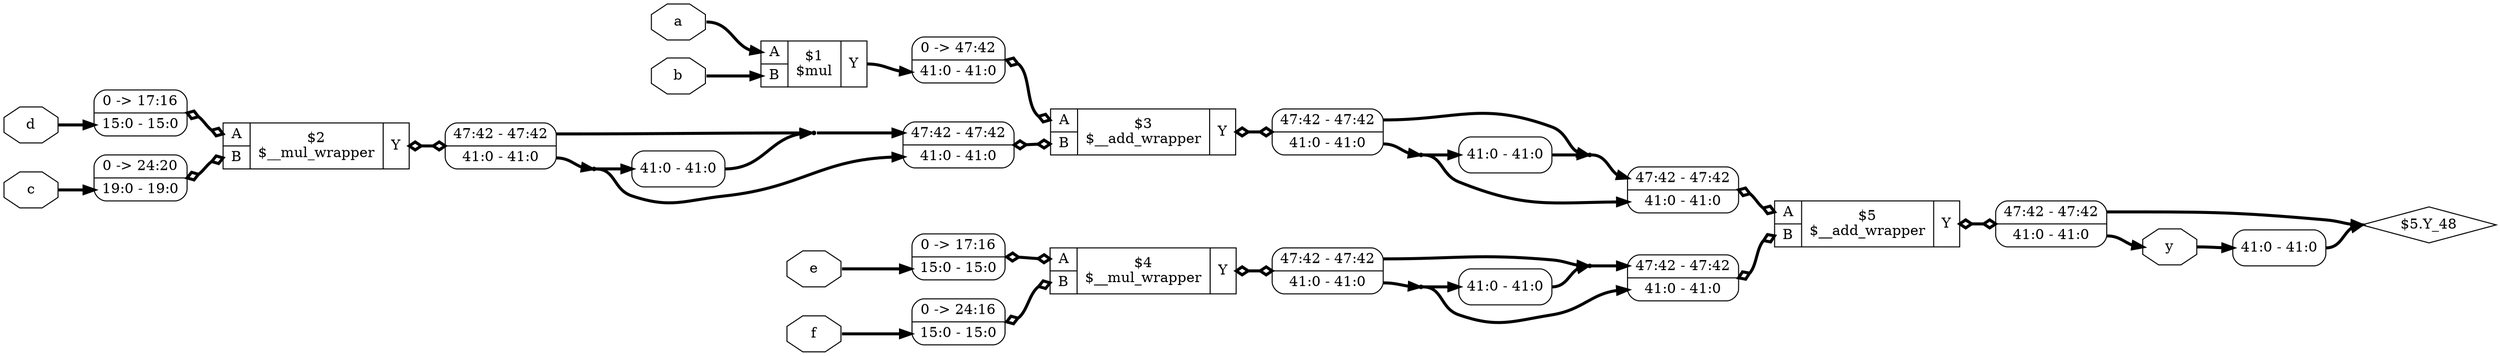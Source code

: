 digraph "test1" {
rankdir="LR";
remincross=true;
n9 [ shape=octagon, label="a", color="black", fontcolor="black"];
n10 [ shape=octagon, label="b", color="black", fontcolor="black"];
n11 [ shape=octagon, label="c", color="black", fontcolor="black"];
n12 [ shape=octagon, label="d", color="black", fontcolor="black"];
n13 [ shape=octagon, label="e", color="black", fontcolor="black"];
n14 [ shape=octagon, label="f", color="black", fontcolor="black"];
n15 [ shape=octagon, label="y", color="black", fontcolor="black"];
c19 [ shape=record, label="{{<p16> A|<p17> B}|$3\n$__add_wrapper|{<p18> Y}}",  ];
x0 [ shape=record, style=rounded, label="0 -&gt; 47:42 |<s0> 41:0 - 41:0 ", color="black", fontcolor="black" ];
x0:e -> c19:p16:w [arrowhead=odiamond, arrowtail=odiamond, dir=both, color="black", fontcolor="black", style="setlinewidth(3)", label=""];
x1 [ shape=record, style=rounded, label="<s1> 47:42 - 47:42 |<s0> 41:0 - 41:0 ", color="black", fontcolor="black" ];
x1:e -> c19:p17:w [arrowhead=odiamond, arrowtail=odiamond, dir=both, color="black", fontcolor="black", style="setlinewidth(3)", label=""];
x2 [ shape=record, style=rounded, label="<s1> 47:42 - 47:42 |<s0> 41:0 - 41:0 ", color="black", fontcolor="black" ];
c19:p18:e -> x2:w [arrowhead=odiamond, arrowtail=odiamond, dir=both, color="black", fontcolor="black", style="setlinewidth(3)", label=""];
c20 [ shape=record, label="{{<p16> A|<p17> B}|$5\n$__add_wrapper|{<p18> Y}}",  ];
x3 [ shape=record, style=rounded, label="<s1> 47:42 - 47:42 |<s0> 41:0 - 41:0 ", color="black", fontcolor="black" ];
x3:e -> c20:p16:w [arrowhead=odiamond, arrowtail=odiamond, dir=both, color="black", fontcolor="black", style="setlinewidth(3)", label=""];
x4 [ shape=record, style=rounded, label="<s1> 47:42 - 47:42 |<s0> 41:0 - 41:0 ", color="black", fontcolor="black" ];
x4:e -> c20:p17:w [arrowhead=odiamond, arrowtail=odiamond, dir=both, color="black", fontcolor="black", style="setlinewidth(3)", label=""];
x5 [ shape=record, style=rounded, label="<s1> 47:42 - 47:42 |<s0> 41:0 - 41:0 ", color="black", fontcolor="black" ];
c20:p18:e -> x5:w [arrowhead=odiamond, arrowtail=odiamond, dir=both, color="black", fontcolor="black", style="setlinewidth(3)", label=""];
c21 [ shape=record, label="{{<p16> A|<p17> B}|$1\n$mul|{<p18> Y}}",  ];
c22 [ shape=record, label="{{<p16> A|<p17> B}|$2\n$__mul_wrapper|{<p18> Y}}",  ];
x6 [ shape=record, style=rounded, label="0 -&gt; 17:16 |<s0> 15:0 - 15:0 ", color="black", fontcolor="black" ];
x6:e -> c22:p16:w [arrowhead=odiamond, arrowtail=odiamond, dir=both, color="black", fontcolor="black", style="setlinewidth(3)", label=""];
x7 [ shape=record, style=rounded, label="0 -&gt; 24:20 |<s0> 19:0 - 19:0 ", color="black", fontcolor="black" ];
x7:e -> c22:p17:w [arrowhead=odiamond, arrowtail=odiamond, dir=both, color="black", fontcolor="black", style="setlinewidth(3)", label=""];
x8 [ shape=record, style=rounded, label="<s1> 47:42 - 47:42 |<s0> 41:0 - 41:0 ", color="black", fontcolor="black" ];
c22:p18:e -> x8:w [arrowhead=odiamond, arrowtail=odiamond, dir=both, color="black", fontcolor="black", style="setlinewidth(3)", label=""];
c23 [ shape=record, label="{{<p16> A|<p17> B}|$4\n$__mul_wrapper|{<p18> Y}}",  ];
x9 [ shape=record, style=rounded, label="0 -&gt; 17:16 |<s0> 15:0 - 15:0 ", color="black", fontcolor="black" ];
x9:e -> c23:p16:w [arrowhead=odiamond, arrowtail=odiamond, dir=both, color="black", fontcolor="black", style="setlinewidth(3)", label=""];
x10 [ shape=record, style=rounded, label="0 -&gt; 24:16 |<s0> 15:0 - 15:0 ", color="black", fontcolor="black" ];
x10:e -> c23:p17:w [arrowhead=odiamond, arrowtail=odiamond, dir=both, color="black", fontcolor="black", style="setlinewidth(3)", label=""];
x11 [ shape=record, style=rounded, label="<s1> 47:42 - 47:42 |<s0> 41:0 - 41:0 ", color="black", fontcolor="black" ];
c23:p18:e -> x11:w [arrowhead=odiamond, arrowtail=odiamond, dir=both, color="black", fontcolor="black", style="setlinewidth(3)", label=""];
x12 [ shape=record, style=rounded, label="<s0> 41:0 - 41:0 ", color="black", fontcolor="black" ];
x13 [ shape=record, style=rounded, label="<s0> 41:0 - 41:0 ", color="black", fontcolor="black" ];
x14 [ shape=record, style=rounded, label="<s0> 41:0 - 41:0 ", color="black", fontcolor="black" ];
x15 [ shape=record, style=rounded, label="<s0> 41:0 - 41:0 ", color="black", fontcolor="black" ];
n1 [ shape=point ];
x2:s0:e -> n1:w [color="black", fontcolor="black", style="setlinewidth(3)", label=""];
n1:e -> x12:w [color="black", fontcolor="black", style="setlinewidth(3)", label=""];
n1:e -> x3:s0:w [color="black", fontcolor="black", style="setlinewidth(3)", label=""];
n10:e -> c21:p17:w [color="black", fontcolor="black", style="setlinewidth(3)", label=""];
n11:e -> x7:s0:w [color="black", fontcolor="black", style="setlinewidth(3)", label=""];
n12:e -> x6:s0:w [color="black", fontcolor="black", style="setlinewidth(3)", label=""];
n13:e -> x9:s0:w [color="black", fontcolor="black", style="setlinewidth(3)", label=""];
n14:e -> x10:s0:w [color="black", fontcolor="black", style="setlinewidth(3)", label=""];
x5:s0:e -> n15:w [color="black", fontcolor="black", style="setlinewidth(3)", label=""];
n15:e -> x13:w [color="black", fontcolor="black", style="setlinewidth(3)", label=""];
c21:p18:e -> x0:s0:w [color="black", fontcolor="black", style="setlinewidth(3)", label=""];
n3 [ shape=point ];
x8:s0:e -> n3:w [color="black", fontcolor="black", style="setlinewidth(3)", label=""];
n3:e -> x14:w [color="black", fontcolor="black", style="setlinewidth(3)", label=""];
n3:e -> x1:s0:w [color="black", fontcolor="black", style="setlinewidth(3)", label=""];
n4 [ shape=point ];
x11:s0:e -> n4:w [color="black", fontcolor="black", style="setlinewidth(3)", label=""];
n4:e -> x15:w [color="black", fontcolor="black", style="setlinewidth(3)", label=""];
n4:e -> x4:s0:w [color="black", fontcolor="black", style="setlinewidth(3)", label=""];
n5 [ shape=point ];
x14:s0:e -> n5:w [color="black", fontcolor="black", style="setlinewidth(3)", label=""];
x8:s1:e -> n5:w [color="black", fontcolor="black", style="setlinewidth(3)", label=""];
n5:e -> x1:s1:w [color="black", fontcolor="black", style="setlinewidth(3)", label=""];
n6 [ shape=point ];
x12:s0:e -> n6:w [color="black", fontcolor="black", style="setlinewidth(3)", label=""];
x2:s1:e -> n6:w [color="black", fontcolor="black", style="setlinewidth(3)", label=""];
n6:e -> x3:s1:w [color="black", fontcolor="black", style="setlinewidth(3)", label=""];
n7 [ shape=point ];
x11:s1:e -> n7:w [color="black", fontcolor="black", style="setlinewidth(3)", label=""];
x15:s0:e -> n7:w [color="black", fontcolor="black", style="setlinewidth(3)", label=""];
n7:e -> x4:s1:w [color="black", fontcolor="black", style="setlinewidth(3)", label=""];
n8 [ shape=diamond, label="$5.Y_48" ];
x13:s0:e -> n8:w [color="black", fontcolor="black", style="setlinewidth(3)", label=""];
x5:s1:e -> n8:w [color="black", fontcolor="black", style="setlinewidth(3)", label=""];
n9:e -> c21:p16:w [color="black", fontcolor="black", style="setlinewidth(3)", label=""];
}
